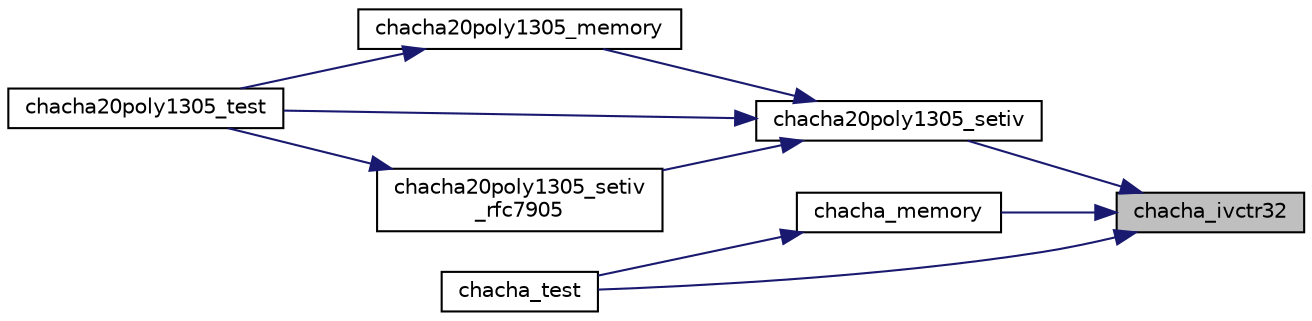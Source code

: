 digraph "chacha_ivctr32"
{
 // LATEX_PDF_SIZE
  edge [fontname="Helvetica",fontsize="10",labelfontname="Helvetica",labelfontsize="10"];
  node [fontname="Helvetica",fontsize="10",shape=record];
  rankdir="RL";
  Node1 [label="chacha_ivctr32",height=0.2,width=0.4,color="black", fillcolor="grey75", style="filled", fontcolor="black",tooltip="Set IV + counter data to the ChaCha state."];
  Node1 -> Node2 [dir="back",color="midnightblue",fontsize="10",style="solid",fontname="Helvetica"];
  Node2 [label="chacha20poly1305_setiv",height=0.2,width=0.4,color="black", fillcolor="white", style="filled",URL="$chacha20poly1305__setiv_8c.html#aec694a7406b22a534da1706070e98907",tooltip="Set IV + counter data to the ChaCha20Poly1305 state and reset the context."];
  Node2 -> Node3 [dir="back",color="midnightblue",fontsize="10",style="solid",fontname="Helvetica"];
  Node3 [label="chacha20poly1305_memory",height=0.2,width=0.4,color="black", fillcolor="white", style="filled",URL="$chacha20poly1305__memory_8c.html#a1ad9f37fe4a4ac32fad1a1ab97f99d30",tooltip="Process an entire GCM packet in one call."];
  Node3 -> Node4 [dir="back",color="midnightblue",fontsize="10",style="solid",fontname="Helvetica"];
  Node4 [label="chacha20poly1305_test",height=0.2,width=0.4,color="black", fillcolor="white", style="filled",URL="$chacha20poly1305__test_8c.html#a3ed16a3fd7fc440bc9137936ddb99793",tooltip=" "];
  Node2 -> Node5 [dir="back",color="midnightblue",fontsize="10",style="solid",fontname="Helvetica"];
  Node5 [label="chacha20poly1305_setiv\l_rfc7905",height=0.2,width=0.4,color="black", fillcolor="white", style="filled",URL="$chacha20poly1305__setiv__rfc7905_8c.html#aa113643ea24d7f6a06a993ef52eef37b",tooltip="Set IV + counter data (with RFC7905-magic) to the ChaCha20Poly1305 state and reset the context."];
  Node5 -> Node4 [dir="back",color="midnightblue",fontsize="10",style="solid",fontname="Helvetica"];
  Node2 -> Node4 [dir="back",color="midnightblue",fontsize="10",style="solid",fontname="Helvetica"];
  Node1 -> Node6 [dir="back",color="midnightblue",fontsize="10",style="solid",fontname="Helvetica"];
  Node6 [label="chacha_memory",height=0.2,width=0.4,color="black", fillcolor="white", style="filled",URL="$chacha__memory_8c.html#abdc58552b8b6e826eccb18f706e08fa0",tooltip="Encrypt (or decrypt) bytes of ciphertext (or plaintext) with ChaCha."];
  Node6 -> Node7 [dir="back",color="midnightblue",fontsize="10",style="solid",fontname="Helvetica"];
  Node7 [label="chacha_test",height=0.2,width=0.4,color="black", fillcolor="white", style="filled",URL="$chacha__test_8c.html#a821d3fc42bdf4f88ee30ff85ba5aedd6",tooltip=" "];
  Node1 -> Node7 [dir="back",color="midnightblue",fontsize="10",style="solid",fontname="Helvetica"];
}
